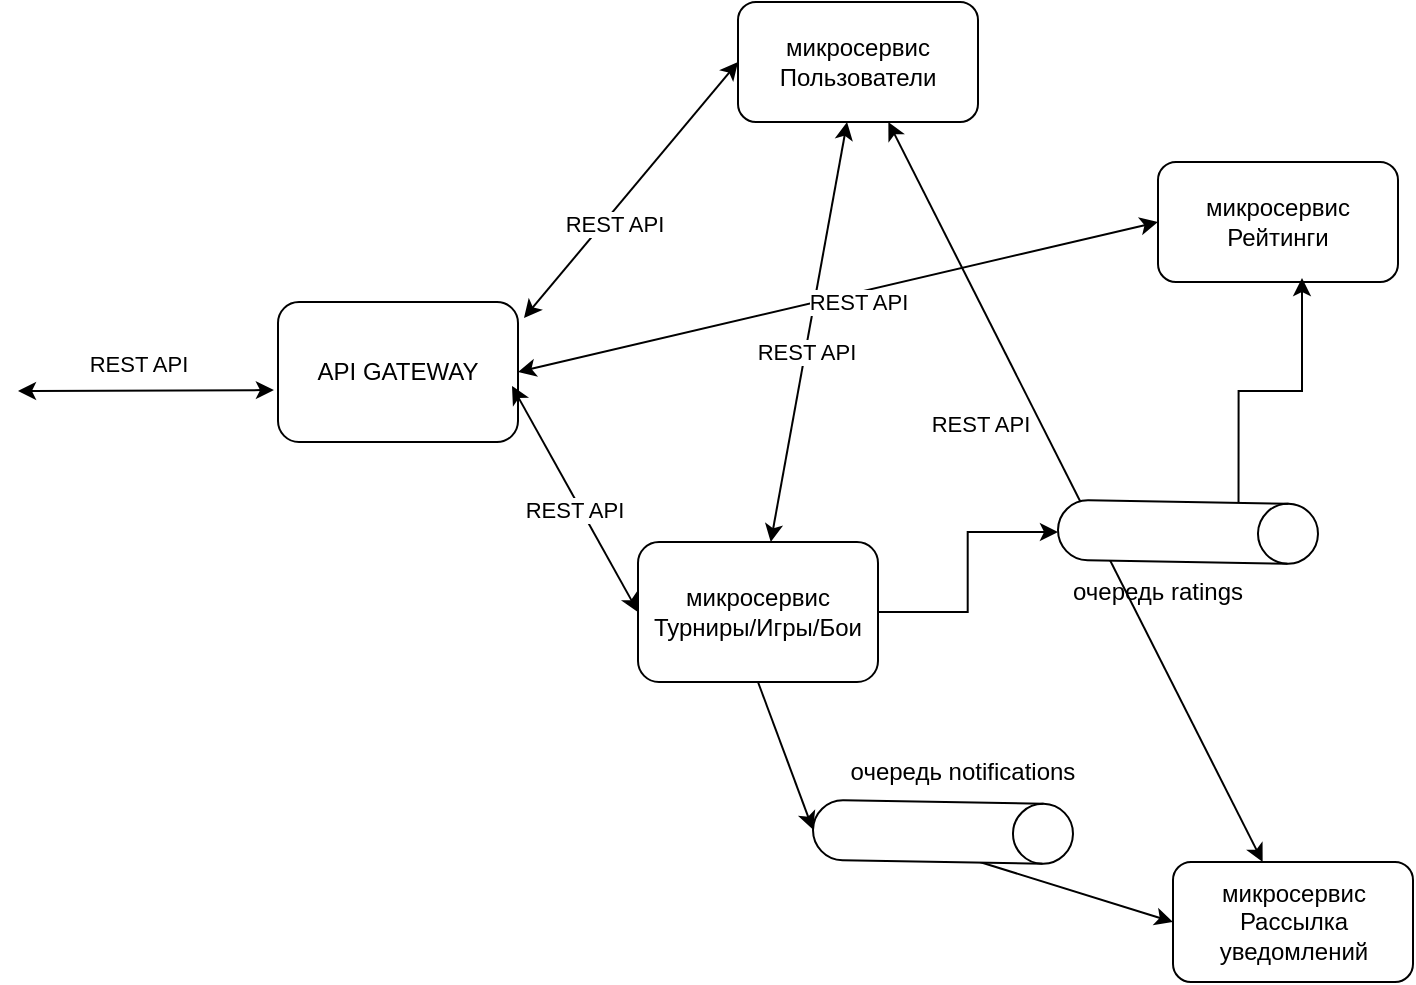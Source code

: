 <mxfile version="26.1.1">
  <diagram name="Page-1" id="zcY3BzlSPonDvzO_QI7m">
    <mxGraphModel dx="2004" dy="1203" grid="1" gridSize="10" guides="1" tooltips="1" connect="1" arrows="1" fold="1" page="1" pageScale="1" pageWidth="850" pageHeight="1100" math="0" shadow="0">
      <root>
        <mxCell id="0" />
        <mxCell id="1" parent="0" />
        <mxCell id="upuQrzvWAdqTentM4fHg-16" style="edgeStyle=orthogonalEdgeStyle;rounded=0;orthogonalLoop=1;jettySize=auto;html=1;" edge="1" parent="1" source="FvpkyWlX-6GLxC96_d-u-1" target="upuQrzvWAdqTentM4fHg-6">
          <mxGeometry relative="1" as="geometry" />
        </mxCell>
        <mxCell id="upuQrzvWAdqTentM4fHg-25" style="edgeStyle=none;rounded=0;orthogonalLoop=1;jettySize=auto;html=1;startArrow=classic;startFill=1;" edge="1" parent="1" source="FvpkyWlX-6GLxC96_d-u-1" target="upuQrzvWAdqTentM4fHg-4">
          <mxGeometry relative="1" as="geometry" />
        </mxCell>
        <mxCell id="upuQrzvWAdqTentM4fHg-26" value="REST API" style="edgeLabel;html=1;align=center;verticalAlign=middle;resizable=0;points=[];" vertex="1" connectable="0" parent="upuQrzvWAdqTentM4fHg-25">
          <mxGeometry x="-0.095" relative="1" as="geometry">
            <mxPoint as="offset" />
          </mxGeometry>
        </mxCell>
        <mxCell id="FvpkyWlX-6GLxC96_d-u-1" value="микросервис Турниры/Игры/Бои" style="rounded=1;whiteSpace=wrap;html=1;" parent="1" vertex="1">
          <mxGeometry x="350" y="410" width="120" height="70" as="geometry" />
        </mxCell>
        <mxCell id="upuQrzvWAdqTentM4fHg-27" style="edgeStyle=none;rounded=0;orthogonalLoop=1;jettySize=auto;html=1;startArrow=classic;startFill=1;" edge="1" parent="1" source="upuQrzvWAdqTentM4fHg-2" target="upuQrzvWAdqTentM4fHg-4">
          <mxGeometry relative="1" as="geometry" />
        </mxCell>
        <mxCell id="upuQrzvWAdqTentM4fHg-31" value="REST API" style="edgeLabel;html=1;align=center;verticalAlign=middle;resizable=0;points=[];" vertex="1" connectable="0" parent="upuQrzvWAdqTentM4fHg-27">
          <mxGeometry x="0.161" y="-4" relative="1" as="geometry">
            <mxPoint x="-37" y="-3" as="offset" />
          </mxGeometry>
        </mxCell>
        <mxCell id="upuQrzvWAdqTentM4fHg-2" value="микросервис Рассылка уведомлений" style="rounded=1;whiteSpace=wrap;html=1;" vertex="1" parent="1">
          <mxGeometry x="617.5" y="570" width="120" height="60" as="geometry" />
        </mxCell>
        <mxCell id="upuQrzvWAdqTentM4fHg-3" value="микросервис Рейтинги" style="rounded=1;whiteSpace=wrap;html=1;" vertex="1" parent="1">
          <mxGeometry x="610" y="220" width="120" height="60" as="geometry" />
        </mxCell>
        <mxCell id="upuQrzvWAdqTentM4fHg-4" value="микросервис Пользователи" style="rounded=1;whiteSpace=wrap;html=1;" vertex="1" parent="1">
          <mxGeometry x="400" y="140" width="120" height="60" as="geometry" />
        </mxCell>
        <mxCell id="upuQrzvWAdqTentM4fHg-5" value="" style="endArrow=classic;html=1;rounded=0;entryX=0;entryY=0.5;entryDx=0;entryDy=0;exitX=1.025;exitY=0.114;exitDx=0;exitDy=0;exitPerimeter=0;startArrow=classic;startFill=1;" edge="1" parent="1" source="upuQrzvWAdqTentM4fHg-11" target="upuQrzvWAdqTentM4fHg-4">
          <mxGeometry width="50" height="50" relative="1" as="geometry">
            <mxPoint x="50" y="170" as="sourcePoint" />
            <mxPoint x="370" y="590" as="targetPoint" />
          </mxGeometry>
        </mxCell>
        <mxCell id="upuQrzvWAdqTentM4fHg-13" value="REST API" style="edgeLabel;html=1;align=center;verticalAlign=middle;resizable=0;points=[];" vertex="1" connectable="0" parent="upuQrzvWAdqTentM4fHg-5">
          <mxGeometry x="-0.222" y="-4" relative="1" as="geometry">
            <mxPoint as="offset" />
          </mxGeometry>
        </mxCell>
        <mxCell id="upuQrzvWAdqTentM4fHg-6" value="" style="shape=cylinder3;whiteSpace=wrap;html=1;boundedLbl=1;backgroundOutline=1;size=15;rotation=91;" vertex="1" parent="1">
          <mxGeometry x="610" y="340.0" width="30" height="130" as="geometry" />
        </mxCell>
        <mxCell id="upuQrzvWAdqTentM4fHg-7" value="" style="endArrow=classic;html=1;rounded=0;entryX=0;entryY=0.5;entryDx=0;entryDy=0;exitX=1;exitY=0.5;exitDx=0;exitDy=0;startArrow=classic;startFill=1;" edge="1" parent="1" source="upuQrzvWAdqTentM4fHg-11" target="upuQrzvWAdqTentM4fHg-3">
          <mxGeometry width="50" height="50" relative="1" as="geometry">
            <mxPoint x="50" y="250" as="sourcePoint" />
            <mxPoint x="370" y="590" as="targetPoint" />
          </mxGeometry>
        </mxCell>
        <mxCell id="upuQrzvWAdqTentM4fHg-8" value="REST API" style="edgeLabel;html=1;align=center;verticalAlign=middle;resizable=0;points=[];" vertex="1" connectable="0" parent="upuQrzvWAdqTentM4fHg-7">
          <mxGeometry x="-0.843" y="-1" relative="1" as="geometry">
            <mxPoint x="144" y="-30" as="offset" />
          </mxGeometry>
        </mxCell>
        <mxCell id="upuQrzvWAdqTentM4fHg-9" value="" style="endArrow=classic;html=1;rounded=0;entryX=-0.017;entryY=0.629;entryDx=0;entryDy=0;entryPerimeter=0;startArrow=classic;startFill=1;" edge="1" parent="1" target="upuQrzvWAdqTentM4fHg-11">
          <mxGeometry width="50" height="50" relative="1" as="geometry">
            <mxPoint x="40" y="334.5" as="sourcePoint" />
            <mxPoint x="140" y="335" as="targetPoint" />
          </mxGeometry>
        </mxCell>
        <mxCell id="upuQrzvWAdqTentM4fHg-23" value="REST API" style="edgeLabel;html=1;align=center;verticalAlign=middle;resizable=0;points=[];" vertex="1" connectable="0" parent="upuQrzvWAdqTentM4fHg-9">
          <mxGeometry x="-0.359" y="-3" relative="1" as="geometry">
            <mxPoint x="19" y="-17" as="offset" />
          </mxGeometry>
        </mxCell>
        <mxCell id="upuQrzvWAdqTentM4fHg-11" value="API GATEWAY" style="rounded=1;whiteSpace=wrap;html=1;" vertex="1" parent="1">
          <mxGeometry x="170" y="290" width="120" height="70" as="geometry" />
        </mxCell>
        <mxCell id="upuQrzvWAdqTentM4fHg-12" value="" style="endArrow=classic;html=1;rounded=0;entryX=0;entryY=0.5;entryDx=0;entryDy=0;exitX=0.975;exitY=0.6;exitDx=0;exitDy=0;exitPerimeter=0;startArrow=classic;startFill=1;" edge="1" parent="1" source="upuQrzvWAdqTentM4fHg-11" target="FvpkyWlX-6GLxC96_d-u-1">
          <mxGeometry width="50" height="50" relative="1" as="geometry">
            <mxPoint x="320" y="640" as="sourcePoint" />
            <mxPoint x="370" y="590" as="targetPoint" />
          </mxGeometry>
        </mxCell>
        <mxCell id="upuQrzvWAdqTentM4fHg-14" value="REST API" style="edgeLabel;html=1;align=center;verticalAlign=middle;resizable=0;points=[];" vertex="1" connectable="0" parent="upuQrzvWAdqTentM4fHg-12">
          <mxGeometry x="0.068" y="-3" relative="1" as="geometry">
            <mxPoint as="offset" />
          </mxGeometry>
        </mxCell>
        <mxCell id="upuQrzvWAdqTentM4fHg-15" value="" style="endArrow=classic;html=1;rounded=0;entryX=0.5;entryY=1;entryDx=0;entryDy=0;entryPerimeter=0;exitX=0.5;exitY=1;exitDx=0;exitDy=0;" edge="1" parent="1" source="FvpkyWlX-6GLxC96_d-u-1" target="upuQrzvWAdqTentM4fHg-19">
          <mxGeometry width="50" height="50" relative="1" as="geometry">
            <mxPoint x="400" y="640" as="sourcePoint" />
            <mxPoint x="440" y="600" as="targetPoint" />
          </mxGeometry>
        </mxCell>
        <mxCell id="upuQrzvWAdqTentM4fHg-17" value="" style="endArrow=classic;html=1;rounded=0;entryX=0;entryY=0.5;entryDx=0;entryDy=0;exitX=0.926;exitY=0.406;exitDx=0;exitDy=0;exitPerimeter=0;" edge="1" parent="1" source="upuQrzvWAdqTentM4fHg-19" target="upuQrzvWAdqTentM4fHg-2">
          <mxGeometry width="50" height="50" relative="1" as="geometry">
            <mxPoint x="427.5" y="630" as="sourcePoint" />
            <mxPoint x="477.5" y="580" as="targetPoint" />
          </mxGeometry>
        </mxCell>
        <mxCell id="upuQrzvWAdqTentM4fHg-18" style="edgeStyle=orthogonalEdgeStyle;rounded=0;orthogonalLoop=1;jettySize=auto;html=1;exitX=0;exitY=0;exitDx=0;exitDy=40;exitPerimeter=0;entryX=0.6;entryY=0.967;entryDx=0;entryDy=0;entryPerimeter=0;" edge="1" parent="1" source="upuQrzvWAdqTentM4fHg-6" target="upuQrzvWAdqTentM4fHg-3">
          <mxGeometry relative="1" as="geometry" />
        </mxCell>
        <mxCell id="upuQrzvWAdqTentM4fHg-19" value="" style="shape=cylinder3;whiteSpace=wrap;html=1;boundedLbl=1;backgroundOutline=1;size=15;rotation=91;" vertex="1" parent="1">
          <mxGeometry x="487.5" y="490" width="30" height="130" as="geometry" />
        </mxCell>
        <mxCell id="upuQrzvWAdqTentM4fHg-20" value="очередь&amp;nbsp;ratings" style="text;html=1;align=center;verticalAlign=middle;whiteSpace=wrap;rounded=0;" vertex="1" parent="1">
          <mxGeometry x="540" y="420" width="140" height="30" as="geometry" />
        </mxCell>
        <mxCell id="upuQrzvWAdqTentM4fHg-21" value="очередь notifications" style="text;html=1;align=center;verticalAlign=middle;whiteSpace=wrap;rounded=0;" vertex="1" parent="1">
          <mxGeometry x="440" y="510" width="145" height="30" as="geometry" />
        </mxCell>
      </root>
    </mxGraphModel>
  </diagram>
</mxfile>
